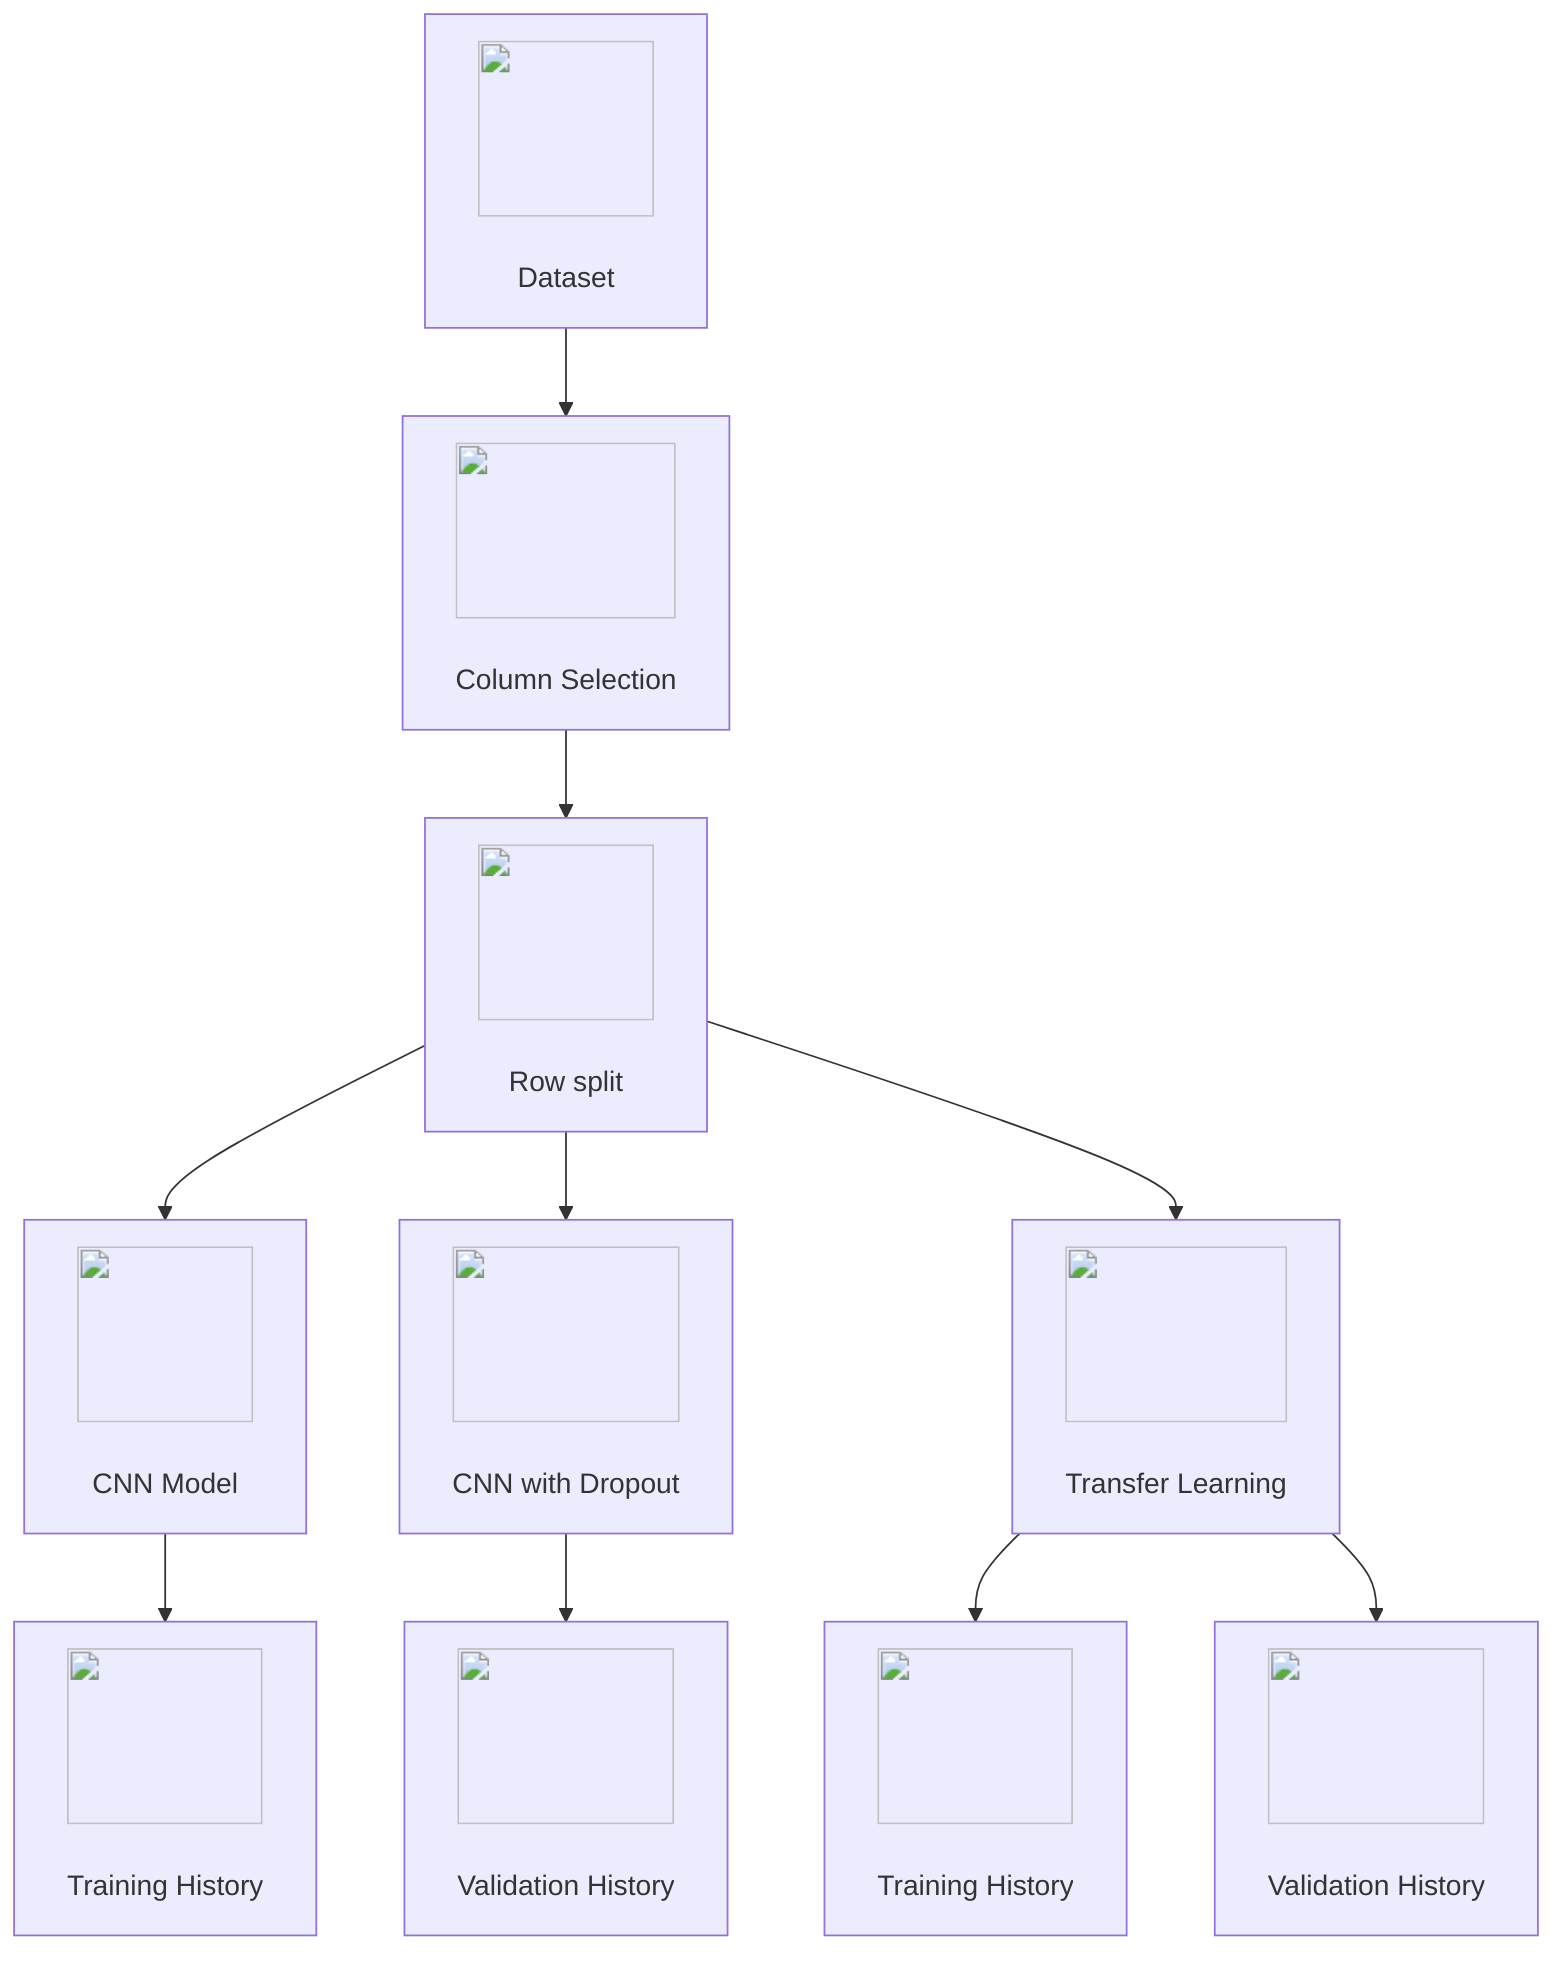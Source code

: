 flowchart TD
    A["<img src='/kaggle/input/dogs-vs-cats-redux-kernels-edition/train.zip' width=100 height=100/> <br/> Dataset"] --> B["<img src='icons/column_split.svg' width=100 height=100/> <br/> Column Selection"]
    B --> C["<img src='icons/row_split.svg' width=100 height=100/> <br/> Row split"]
    C --> D["<img src='icons/brain.svg' width=100 height=100/> <br/> CNN Model"]
    C --> E["<img src='icons/brain.svg' width=100 height=100/> <br/> CNN with Dropout"]
    C --> F["<img src='icons/brain.svg' width=100 height=100/> <br/> Transfer Learning"]
    D --> G["<img src='dummy_plots/hist_template.svg' width=100 height=100/> <br/> Training History"]
    E --> H["<img src='dummy_plots/hist_template.svg' width=100 height=100/> <br/> Validation History"]
    F --> I["<img src='dummy_plots/hist_template.svg' width=100 height=100/> <br/> Training History"]
    F --> J["<img src='dummy_plots/hist_template.svg' width=100 height=100/> <br/> Validation History"]